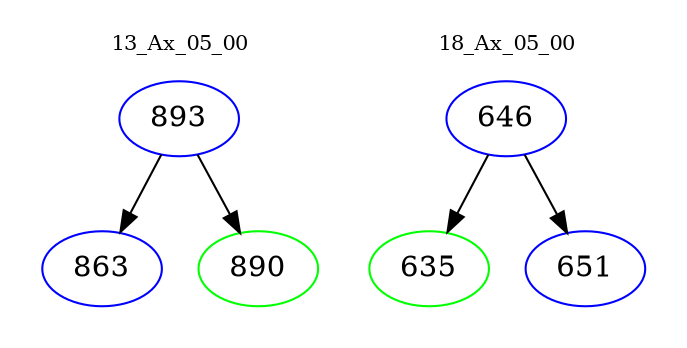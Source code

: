 digraph{
subgraph cluster_0 {
color = white
label = "13_Ax_05_00";
fontsize=10;
T0_893 [label="893", color="blue"]
T0_893 -> T0_863 [color="black"]
T0_863 [label="863", color="blue"]
T0_893 -> T0_890 [color="black"]
T0_890 [label="890", color="green"]
}
subgraph cluster_1 {
color = white
label = "18_Ax_05_00";
fontsize=10;
T1_646 [label="646", color="blue"]
T1_646 -> T1_635 [color="black"]
T1_635 [label="635", color="green"]
T1_646 -> T1_651 [color="black"]
T1_651 [label="651", color="blue"]
}
}
